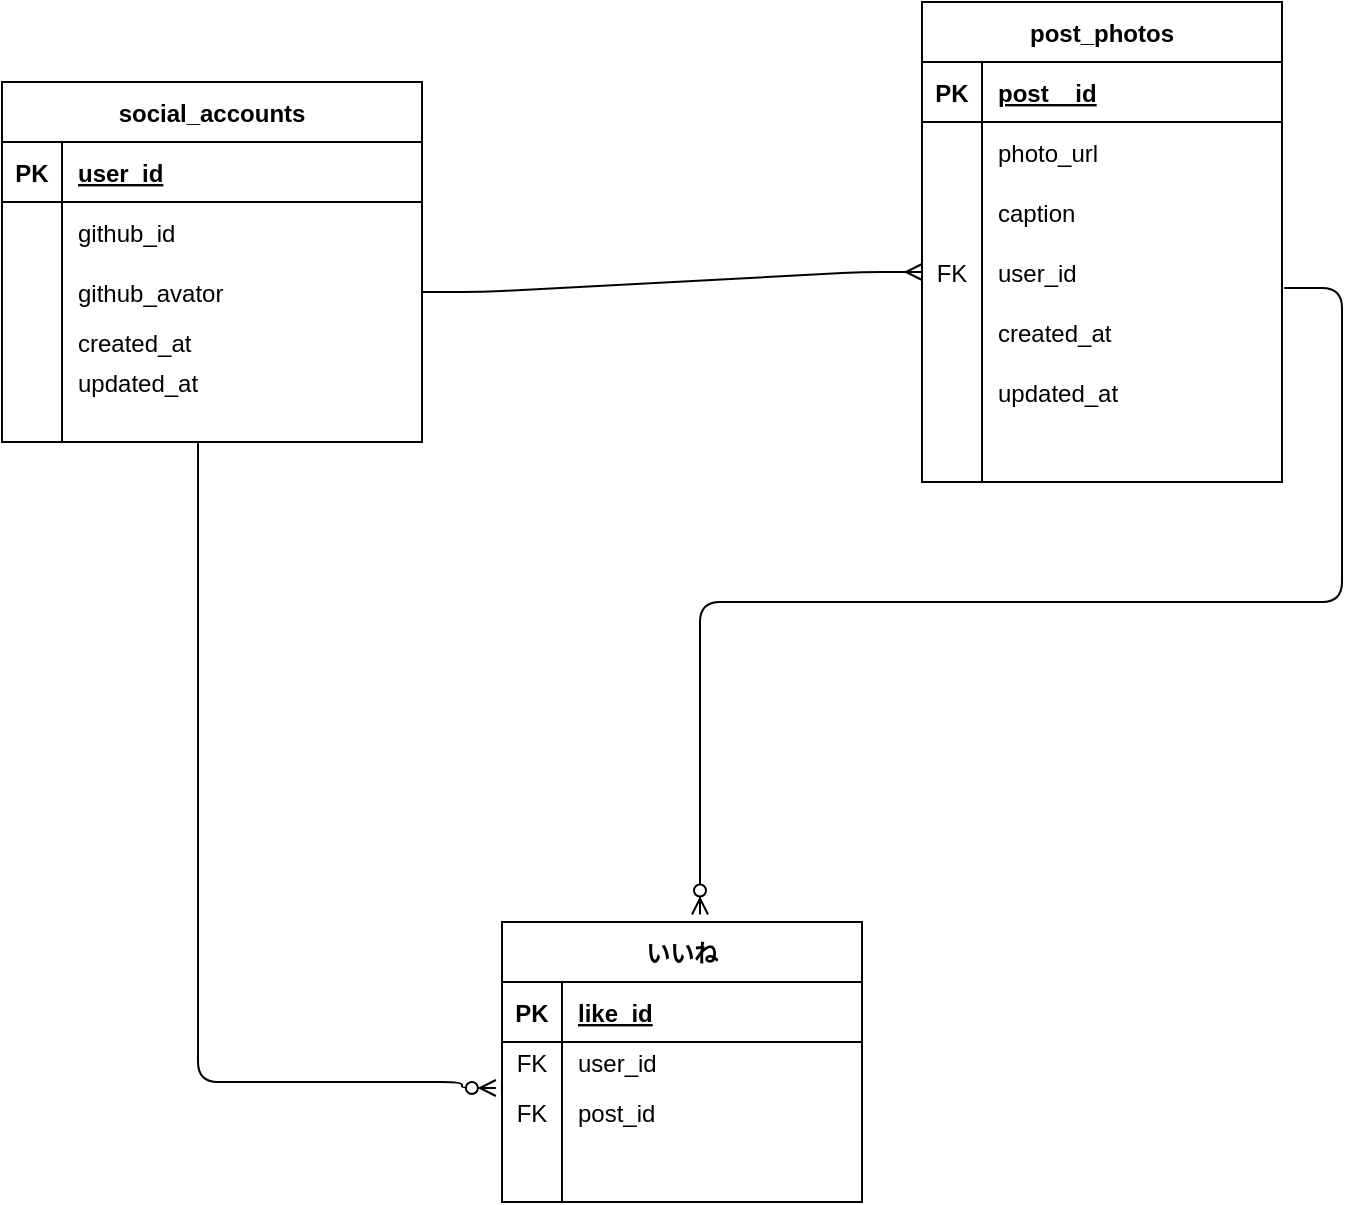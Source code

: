 <mxfile version="13.8.0" type="device"><diagram id="C5RBs43oDa-KdzZeNtuy" name="Page-1"><mxGraphModel dx="1251" dy="811" grid="1" gridSize="10" guides="1" tooltips="1" connect="1" arrows="1" fold="1" page="1" pageScale="1" pageWidth="827" pageHeight="1169" math="0" shadow="0"><root><mxCell id="WIyWlLk6GJQsqaUBKTNV-0"/><mxCell id="WIyWlLk6GJQsqaUBKTNV-1" parent="WIyWlLk6GJQsqaUBKTNV-0"/><mxCell id="ugctjPM6OIqLZM1wHcXI-0" value="social_accounts" style="shape=table;startSize=30;container=1;collapsible=1;childLayout=tableLayout;fixedRows=1;rowLines=0;fontStyle=1;align=center;resizeLast=1;" parent="WIyWlLk6GJQsqaUBKTNV-1" vertex="1"><mxGeometry x="50" y="70" width="210" height="180" as="geometry"/></mxCell><mxCell id="ugctjPM6OIqLZM1wHcXI-1" value="" style="shape=partialRectangle;collapsible=0;dropTarget=0;pointerEvents=0;fillColor=none;top=0;left=0;bottom=1;right=0;points=[[0,0.5],[1,0.5]];portConstraint=eastwest;" parent="ugctjPM6OIqLZM1wHcXI-0" vertex="1"><mxGeometry y="30" width="210" height="30" as="geometry"/></mxCell><mxCell id="ugctjPM6OIqLZM1wHcXI-2" value="PK" style="shape=partialRectangle;connectable=0;fillColor=none;top=0;left=0;bottom=0;right=0;fontStyle=1;overflow=hidden;" parent="ugctjPM6OIqLZM1wHcXI-1" vertex="1"><mxGeometry width="30" height="30" as="geometry"/></mxCell><mxCell id="ugctjPM6OIqLZM1wHcXI-3" value="user_id" style="shape=partialRectangle;connectable=0;fillColor=none;top=0;left=0;bottom=0;right=0;align=left;spacingLeft=6;fontStyle=5;overflow=hidden;" parent="ugctjPM6OIqLZM1wHcXI-1" vertex="1"><mxGeometry x="30" width="180" height="30" as="geometry"/></mxCell><mxCell id="ugctjPM6OIqLZM1wHcXI-4" value="" style="shape=partialRectangle;collapsible=0;dropTarget=0;pointerEvents=0;fillColor=none;top=0;left=0;bottom=0;right=0;points=[[0,0.5],[1,0.5]];portConstraint=eastwest;" parent="ugctjPM6OIqLZM1wHcXI-0" vertex="1"><mxGeometry y="60" width="210" height="30" as="geometry"/></mxCell><mxCell id="ugctjPM6OIqLZM1wHcXI-5" value="" style="shape=partialRectangle;connectable=0;fillColor=none;top=0;left=0;bottom=0;right=0;editable=1;overflow=hidden;" parent="ugctjPM6OIqLZM1wHcXI-4" vertex="1"><mxGeometry width="30" height="30" as="geometry"/></mxCell><mxCell id="ugctjPM6OIqLZM1wHcXI-6" value="github_id" style="shape=partialRectangle;connectable=0;fillColor=none;top=0;left=0;bottom=0;right=0;align=left;spacingLeft=6;overflow=hidden;" parent="ugctjPM6OIqLZM1wHcXI-4" vertex="1"><mxGeometry x="30" width="180" height="30" as="geometry"/></mxCell><mxCell id="ugctjPM6OIqLZM1wHcXI-7" value="" style="shape=partialRectangle;collapsible=0;dropTarget=0;pointerEvents=0;fillColor=none;top=0;left=0;bottom=0;right=0;points=[[0,0.5],[1,0.5]];portConstraint=eastwest;" parent="ugctjPM6OIqLZM1wHcXI-0" vertex="1"><mxGeometry y="90" width="210" height="30" as="geometry"/></mxCell><mxCell id="ugctjPM6OIqLZM1wHcXI-8" value="" style="shape=partialRectangle;connectable=0;fillColor=none;top=0;left=0;bottom=0;right=0;editable=1;overflow=hidden;" parent="ugctjPM6OIqLZM1wHcXI-7" vertex="1"><mxGeometry width="30" height="30" as="geometry"/></mxCell><mxCell id="ugctjPM6OIqLZM1wHcXI-9" value="github_avator" style="shape=partialRectangle;connectable=0;fillColor=none;top=0;left=0;bottom=0;right=0;align=left;spacingLeft=6;overflow=hidden;" parent="ugctjPM6OIqLZM1wHcXI-7" vertex="1"><mxGeometry x="30" width="180" height="30" as="geometry"/></mxCell><mxCell id="ugctjPM6OIqLZM1wHcXI-54" value="" style="shape=partialRectangle;collapsible=0;dropTarget=0;pointerEvents=0;fillColor=none;top=0;left=0;bottom=0;right=0;points=[[0,0.5],[1,0.5]];portConstraint=eastwest;" parent="ugctjPM6OIqLZM1wHcXI-0" vertex="1"><mxGeometry y="120" width="210" height="20" as="geometry"/></mxCell><mxCell id="ugctjPM6OIqLZM1wHcXI-55" value="" style="shape=partialRectangle;connectable=0;fillColor=none;top=0;left=0;bottom=0;right=0;editable=1;overflow=hidden;" parent="ugctjPM6OIqLZM1wHcXI-54" vertex="1"><mxGeometry width="30" height="20" as="geometry"/></mxCell><mxCell id="ugctjPM6OIqLZM1wHcXI-56" value="created_at" style="shape=partialRectangle;connectable=0;fillColor=none;top=0;left=0;bottom=0;right=0;align=left;spacingLeft=6;overflow=hidden;" parent="ugctjPM6OIqLZM1wHcXI-54" vertex="1"><mxGeometry x="30" width="180" height="20" as="geometry"/></mxCell><mxCell id="ugctjPM6OIqLZM1wHcXI-58" value="" style="shape=partialRectangle;collapsible=0;dropTarget=0;pointerEvents=0;fillColor=none;top=0;left=0;bottom=0;right=0;points=[[0,0.5],[1,0.5]];portConstraint=eastwest;" parent="ugctjPM6OIqLZM1wHcXI-0" vertex="1"><mxGeometry y="140" width="210" height="20" as="geometry"/></mxCell><mxCell id="ugctjPM6OIqLZM1wHcXI-59" value="" style="shape=partialRectangle;connectable=0;fillColor=none;top=0;left=0;bottom=0;right=0;editable=1;overflow=hidden;" parent="ugctjPM6OIqLZM1wHcXI-58" vertex="1"><mxGeometry width="30" height="20" as="geometry"/></mxCell><mxCell id="ugctjPM6OIqLZM1wHcXI-60" value="updated_at" style="shape=partialRectangle;connectable=0;fillColor=none;top=0;left=0;bottom=0;right=0;align=left;spacingLeft=6;overflow=hidden;" parent="ugctjPM6OIqLZM1wHcXI-58" vertex="1"><mxGeometry x="30" width="180" height="20" as="geometry"/></mxCell><mxCell id="ugctjPM6OIqLZM1wHcXI-10" value="" style="shape=partialRectangle;collapsible=0;dropTarget=0;pointerEvents=0;fillColor=none;top=0;left=0;bottom=0;right=0;points=[[0,0.5],[1,0.5]];portConstraint=eastwest;" parent="ugctjPM6OIqLZM1wHcXI-0" vertex="1"><mxGeometry y="160" width="210" height="20" as="geometry"/></mxCell><mxCell id="ugctjPM6OIqLZM1wHcXI-11" value="" style="shape=partialRectangle;connectable=0;fillColor=none;top=0;left=0;bottom=0;right=0;editable=1;overflow=hidden;" parent="ugctjPM6OIqLZM1wHcXI-10" vertex="1"><mxGeometry width="30" height="20" as="geometry"/></mxCell><mxCell id="ugctjPM6OIqLZM1wHcXI-12" value="" style="shape=partialRectangle;connectable=0;fillColor=none;top=0;left=0;bottom=0;right=0;align=left;spacingLeft=6;overflow=hidden;" parent="ugctjPM6OIqLZM1wHcXI-10" vertex="1"><mxGeometry x="30" width="180" height="20" as="geometry"/></mxCell><mxCell id="ugctjPM6OIqLZM1wHcXI-104" value="" style="edgeStyle=entityRelationEdgeStyle;fontSize=12;html=1;endArrow=ERmany;exitX=1;exitY=0.5;exitDx=0;exitDy=0;entryX=0;entryY=0.5;entryDx=0;entryDy=0;" parent="WIyWlLk6GJQsqaUBKTNV-1" source="ugctjPM6OIqLZM1wHcXI-7" target="ugctjPM6OIqLZM1wHcXI-45" edge="1"><mxGeometry width="100" height="100" relative="1" as="geometry"><mxPoint x="360" y="300" as="sourcePoint"/><mxPoint x="460" y="200" as="targetPoint"/></mxGeometry></mxCell><mxCell id="ugctjPM6OIqLZM1wHcXI-31" value="post_photos" style="shape=table;startSize=30;container=1;collapsible=1;childLayout=tableLayout;fixedRows=1;rowLines=0;fontStyle=1;align=center;resizeLast=1;" parent="WIyWlLk6GJQsqaUBKTNV-1" vertex="1"><mxGeometry x="510" y="30" width="180" height="240" as="geometry"/></mxCell><mxCell id="ugctjPM6OIqLZM1wHcXI-32" value="" style="shape=partialRectangle;collapsible=0;dropTarget=0;pointerEvents=0;fillColor=none;top=0;left=0;bottom=1;right=0;points=[[0,0.5],[1,0.5]];portConstraint=eastwest;" parent="ugctjPM6OIqLZM1wHcXI-31" vertex="1"><mxGeometry y="30" width="180" height="30" as="geometry"/></mxCell><mxCell id="ugctjPM6OIqLZM1wHcXI-33" value="PK" style="shape=partialRectangle;connectable=0;fillColor=none;top=0;left=0;bottom=0;right=0;fontStyle=1;overflow=hidden;" parent="ugctjPM6OIqLZM1wHcXI-32" vertex="1"><mxGeometry width="30" height="30" as="geometry"/></mxCell><mxCell id="ugctjPM6OIqLZM1wHcXI-34" value="post__id" style="shape=partialRectangle;connectable=0;fillColor=none;top=0;left=0;bottom=0;right=0;align=left;spacingLeft=6;fontStyle=5;overflow=hidden;" parent="ugctjPM6OIqLZM1wHcXI-32" vertex="1"><mxGeometry x="30" width="150" height="30" as="geometry"/></mxCell><mxCell id="ugctjPM6OIqLZM1wHcXI-35" value="" style="shape=partialRectangle;collapsible=0;dropTarget=0;pointerEvents=0;fillColor=none;top=0;left=0;bottom=0;right=0;points=[[0,0.5],[1,0.5]];portConstraint=eastwest;" parent="ugctjPM6OIqLZM1wHcXI-31" vertex="1"><mxGeometry y="60" width="180" height="30" as="geometry"/></mxCell><mxCell id="ugctjPM6OIqLZM1wHcXI-36" value="" style="shape=partialRectangle;connectable=0;fillColor=none;top=0;left=0;bottom=0;right=0;editable=1;overflow=hidden;" parent="ugctjPM6OIqLZM1wHcXI-35" vertex="1"><mxGeometry width="30" height="30" as="geometry"/></mxCell><mxCell id="ugctjPM6OIqLZM1wHcXI-37" value="photo_url" style="shape=partialRectangle;connectable=0;fillColor=none;top=0;left=0;bottom=0;right=0;align=left;spacingLeft=6;overflow=hidden;" parent="ugctjPM6OIqLZM1wHcXI-35" vertex="1"><mxGeometry x="30" width="150" height="30" as="geometry"/></mxCell><mxCell id="ugctjPM6OIqLZM1wHcXI-38" value="" style="shape=partialRectangle;collapsible=0;dropTarget=0;pointerEvents=0;fillColor=none;top=0;left=0;bottom=0;right=0;points=[[0,0.5],[1,0.5]];portConstraint=eastwest;" parent="ugctjPM6OIqLZM1wHcXI-31" vertex="1"><mxGeometry y="90" width="180" height="30" as="geometry"/></mxCell><mxCell id="ugctjPM6OIqLZM1wHcXI-39" value="" style="shape=partialRectangle;connectable=0;fillColor=none;top=0;left=0;bottom=0;right=0;editable=1;overflow=hidden;" parent="ugctjPM6OIqLZM1wHcXI-38" vertex="1"><mxGeometry width="30" height="30" as="geometry"/></mxCell><mxCell id="ugctjPM6OIqLZM1wHcXI-40" value="caption" style="shape=partialRectangle;connectable=0;fillColor=none;top=0;left=0;bottom=0;right=0;align=left;spacingLeft=6;overflow=hidden;" parent="ugctjPM6OIqLZM1wHcXI-38" vertex="1"><mxGeometry x="30" width="150" height="30" as="geometry"/></mxCell><mxCell id="ugctjPM6OIqLZM1wHcXI-45" value="" style="shape=partialRectangle;collapsible=0;dropTarget=0;pointerEvents=0;fillColor=none;top=0;left=0;bottom=0;right=0;points=[[0,0.5],[1,0.5]];portConstraint=eastwest;" parent="ugctjPM6OIqLZM1wHcXI-31" vertex="1"><mxGeometry y="120" width="180" height="30" as="geometry"/></mxCell><mxCell id="ugctjPM6OIqLZM1wHcXI-46" value="FK" style="shape=partialRectangle;connectable=0;fillColor=none;top=0;left=0;bottom=0;right=0;editable=1;overflow=hidden;" parent="ugctjPM6OIqLZM1wHcXI-45" vertex="1"><mxGeometry width="30" height="30" as="geometry"/></mxCell><mxCell id="ugctjPM6OIqLZM1wHcXI-47" value="user_id" style="shape=partialRectangle;connectable=0;fillColor=none;top=0;left=0;bottom=0;right=0;align=left;spacingLeft=6;overflow=hidden;" parent="ugctjPM6OIqLZM1wHcXI-45" vertex="1"><mxGeometry x="30" width="150" height="30" as="geometry"/></mxCell><mxCell id="ugctjPM6OIqLZM1wHcXI-48" value="" style="shape=partialRectangle;collapsible=0;dropTarget=0;pointerEvents=0;fillColor=none;top=0;left=0;bottom=0;right=0;points=[[0,0.5],[1,0.5]];portConstraint=eastwest;" parent="ugctjPM6OIqLZM1wHcXI-31" vertex="1"><mxGeometry y="150" width="180" height="30" as="geometry"/></mxCell><mxCell id="ugctjPM6OIqLZM1wHcXI-49" value="" style="shape=partialRectangle;connectable=0;fillColor=none;top=0;left=0;bottom=0;right=0;editable=1;overflow=hidden;" parent="ugctjPM6OIqLZM1wHcXI-48" vertex="1"><mxGeometry width="30" height="30" as="geometry"/></mxCell><mxCell id="ugctjPM6OIqLZM1wHcXI-50" value="created_at" style="shape=partialRectangle;connectable=0;fillColor=none;top=0;left=0;bottom=0;right=0;align=left;spacingLeft=6;overflow=hidden;" parent="ugctjPM6OIqLZM1wHcXI-48" vertex="1"><mxGeometry x="30" width="150" height="30" as="geometry"/></mxCell><mxCell id="ugctjPM6OIqLZM1wHcXI-51" value="" style="shape=partialRectangle;collapsible=0;dropTarget=0;pointerEvents=0;fillColor=none;top=0;left=0;bottom=0;right=0;points=[[0,0.5],[1,0.5]];portConstraint=eastwest;" parent="ugctjPM6OIqLZM1wHcXI-31" vertex="1"><mxGeometry y="180" width="180" height="30" as="geometry"/></mxCell><mxCell id="ugctjPM6OIqLZM1wHcXI-52" value="" style="shape=partialRectangle;connectable=0;fillColor=none;top=0;left=0;bottom=0;right=0;editable=1;overflow=hidden;" parent="ugctjPM6OIqLZM1wHcXI-51" vertex="1"><mxGeometry width="30" height="30" as="geometry"/></mxCell><mxCell id="ugctjPM6OIqLZM1wHcXI-53" value="updated_at" style="shape=partialRectangle;connectable=0;fillColor=none;top=0;left=0;bottom=0;right=0;align=left;spacingLeft=6;overflow=hidden;" parent="ugctjPM6OIqLZM1wHcXI-51" vertex="1"><mxGeometry x="30" width="150" height="30" as="geometry"/></mxCell><mxCell id="ugctjPM6OIqLZM1wHcXI-41" value="" style="shape=partialRectangle;collapsible=0;dropTarget=0;pointerEvents=0;fillColor=none;top=0;left=0;bottom=0;right=0;points=[[0,0.5],[1,0.5]];portConstraint=eastwest;" parent="ugctjPM6OIqLZM1wHcXI-31" vertex="1"><mxGeometry y="210" width="180" height="30" as="geometry"/></mxCell><mxCell id="ugctjPM6OIqLZM1wHcXI-42" value="" style="shape=partialRectangle;connectable=0;fillColor=none;top=0;left=0;bottom=0;right=0;editable=1;overflow=hidden;" parent="ugctjPM6OIqLZM1wHcXI-41" vertex="1"><mxGeometry width="30" height="30" as="geometry"/></mxCell><mxCell id="ugctjPM6OIqLZM1wHcXI-43" value="" style="shape=partialRectangle;connectable=0;fillColor=none;top=0;left=0;bottom=0;right=0;align=left;spacingLeft=6;overflow=hidden;" parent="ugctjPM6OIqLZM1wHcXI-41" vertex="1"><mxGeometry x="30" width="150" height="30" as="geometry"/></mxCell><mxCell id="ugctjPM6OIqLZM1wHcXI-15" value="いいね" style="shape=table;startSize=30;container=1;collapsible=1;childLayout=tableLayout;fixedRows=1;rowLines=0;fontStyle=1;align=center;resizeLast=1;" parent="WIyWlLk6GJQsqaUBKTNV-1" vertex="1"><mxGeometry x="300" y="490" width="180" height="140" as="geometry"/></mxCell><mxCell id="ugctjPM6OIqLZM1wHcXI-16" value="" style="shape=partialRectangle;collapsible=0;dropTarget=0;pointerEvents=0;fillColor=none;top=0;left=0;bottom=1;right=0;points=[[0,0.5],[1,0.5]];portConstraint=eastwest;" parent="ugctjPM6OIqLZM1wHcXI-15" vertex="1"><mxGeometry y="30" width="180" height="30" as="geometry"/></mxCell><mxCell id="ugctjPM6OIqLZM1wHcXI-17" value="PK" style="shape=partialRectangle;connectable=0;fillColor=none;top=0;left=0;bottom=0;right=0;fontStyle=1;overflow=hidden;" parent="ugctjPM6OIqLZM1wHcXI-16" vertex="1"><mxGeometry width="30" height="30" as="geometry"/></mxCell><mxCell id="ugctjPM6OIqLZM1wHcXI-18" value="like_id" style="shape=partialRectangle;connectable=0;fillColor=none;top=0;left=0;bottom=0;right=0;align=left;spacingLeft=6;fontStyle=5;overflow=hidden;" parent="ugctjPM6OIqLZM1wHcXI-16" vertex="1"><mxGeometry x="30" width="150" height="30" as="geometry"/></mxCell><mxCell id="ugctjPM6OIqLZM1wHcXI-19" value="" style="shape=partialRectangle;collapsible=0;dropTarget=0;pointerEvents=0;fillColor=none;top=0;left=0;bottom=0;right=0;points=[[0,0.5],[1,0.5]];portConstraint=eastwest;" parent="ugctjPM6OIqLZM1wHcXI-15" vertex="1"><mxGeometry y="60" width="180" height="20" as="geometry"/></mxCell><mxCell id="ugctjPM6OIqLZM1wHcXI-20" value="FK" style="shape=partialRectangle;connectable=0;fillColor=none;top=0;left=0;bottom=0;right=0;editable=1;overflow=hidden;" parent="ugctjPM6OIqLZM1wHcXI-19" vertex="1"><mxGeometry width="30" height="20" as="geometry"/></mxCell><mxCell id="ugctjPM6OIqLZM1wHcXI-21" value="user_id" style="shape=partialRectangle;connectable=0;fillColor=none;top=0;left=0;bottom=0;right=0;align=left;spacingLeft=6;overflow=hidden;" parent="ugctjPM6OIqLZM1wHcXI-19" vertex="1"><mxGeometry x="30" width="150" height="20" as="geometry"/></mxCell><mxCell id="ugctjPM6OIqLZM1wHcXI-22" value="" style="shape=partialRectangle;collapsible=0;dropTarget=0;pointerEvents=0;fillColor=none;top=0;left=0;bottom=0;right=0;points=[[0,0.5],[1,0.5]];portConstraint=eastwest;" parent="ugctjPM6OIqLZM1wHcXI-15" vertex="1"><mxGeometry y="80" width="180" height="30" as="geometry"/></mxCell><mxCell id="ugctjPM6OIqLZM1wHcXI-23" value="FK" style="shape=partialRectangle;connectable=0;fillColor=none;top=0;left=0;bottom=0;right=0;editable=1;overflow=hidden;" parent="ugctjPM6OIqLZM1wHcXI-22" vertex="1"><mxGeometry width="30" height="30" as="geometry"/></mxCell><mxCell id="ugctjPM6OIqLZM1wHcXI-24" value="post_id" style="shape=partialRectangle;connectable=0;fillColor=none;top=0;left=0;bottom=0;right=0;align=left;spacingLeft=6;overflow=hidden;" parent="ugctjPM6OIqLZM1wHcXI-22" vertex="1"><mxGeometry x="30" width="150" height="30" as="geometry"/></mxCell><mxCell id="ugctjPM6OIqLZM1wHcXI-25" value="" style="shape=partialRectangle;collapsible=0;dropTarget=0;pointerEvents=0;fillColor=none;top=0;left=0;bottom=0;right=0;points=[[0,0.5],[1,0.5]];portConstraint=eastwest;" parent="ugctjPM6OIqLZM1wHcXI-15" vertex="1"><mxGeometry y="110" width="180" height="30" as="geometry"/></mxCell><mxCell id="ugctjPM6OIqLZM1wHcXI-26" value="" style="shape=partialRectangle;connectable=0;fillColor=none;top=0;left=0;bottom=0;right=0;editable=1;overflow=hidden;" parent="ugctjPM6OIqLZM1wHcXI-25" vertex="1"><mxGeometry width="30" height="30" as="geometry"/></mxCell><mxCell id="ugctjPM6OIqLZM1wHcXI-27" value="" style="shape=partialRectangle;connectable=0;fillColor=none;top=0;left=0;bottom=0;right=0;align=left;spacingLeft=6;overflow=hidden;" parent="ugctjPM6OIqLZM1wHcXI-25" vertex="1"><mxGeometry x="30" width="150" height="30" as="geometry"/></mxCell><mxCell id="ugctjPM6OIqLZM1wHcXI-106" value="" style="edgeStyle=orthogonalEdgeStyle;fontSize=12;html=1;endArrow=ERzeroToMany;endFill=1;entryX=0.55;entryY=-0.027;entryDx=0;entryDy=0;entryPerimeter=0;exitX=1.006;exitY=0.767;exitDx=0;exitDy=0;exitPerimeter=0;" parent="WIyWlLk6GJQsqaUBKTNV-1" source="ugctjPM6OIqLZM1wHcXI-45" target="ugctjPM6OIqLZM1wHcXI-15" edge="1"><mxGeometry width="100" height="100" relative="1" as="geometry"><mxPoint x="360" y="440" as="sourcePoint"/><mxPoint x="460" y="340" as="targetPoint"/><Array as="points"><mxPoint x="720" y="173"/><mxPoint x="720" y="330"/><mxPoint x="399" y="330"/></Array></mxGeometry></mxCell><mxCell id="ugctjPM6OIqLZM1wHcXI-107" value="" style="edgeStyle=orthogonalEdgeStyle;fontSize=12;html=1;endArrow=ERzeroToMany;endFill=1;entryX=-0.017;entryY=0.1;entryDx=0;entryDy=0;entryPerimeter=0;" parent="WIyWlLk6GJQsqaUBKTNV-1" target="ugctjPM6OIqLZM1wHcXI-22" edge="1"><mxGeometry width="100" height="100" relative="1" as="geometry"><mxPoint x="148" y="250" as="sourcePoint"/><mxPoint x="80" y="640" as="targetPoint"/><Array as="points"><mxPoint x="148" y="570"/><mxPoint x="280" y="570"/><mxPoint x="280" y="573"/></Array></mxGeometry></mxCell></root></mxGraphModel></diagram></mxfile>